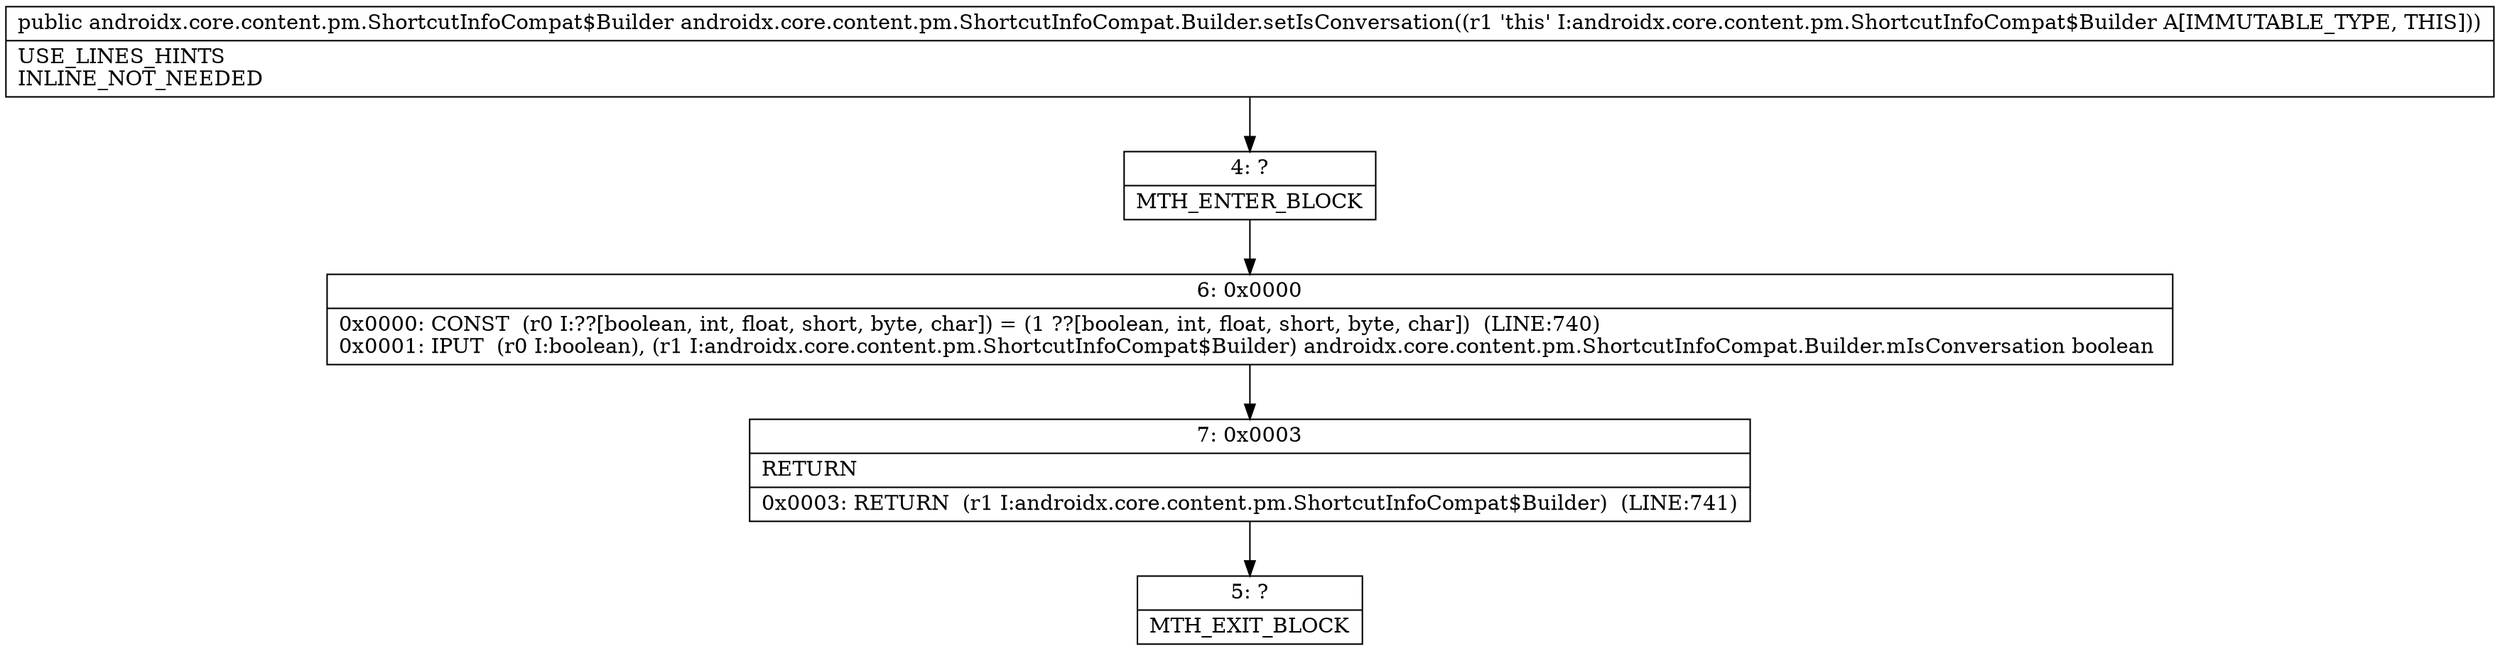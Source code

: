 digraph "CFG forandroidx.core.content.pm.ShortcutInfoCompat.Builder.setIsConversation()Landroidx\/core\/content\/pm\/ShortcutInfoCompat$Builder;" {
Node_4 [shape=record,label="{4\:\ ?|MTH_ENTER_BLOCK\l}"];
Node_6 [shape=record,label="{6\:\ 0x0000|0x0000: CONST  (r0 I:??[boolean, int, float, short, byte, char]) = (1 ??[boolean, int, float, short, byte, char])  (LINE:740)\l0x0001: IPUT  (r0 I:boolean), (r1 I:androidx.core.content.pm.ShortcutInfoCompat$Builder) androidx.core.content.pm.ShortcutInfoCompat.Builder.mIsConversation boolean \l}"];
Node_7 [shape=record,label="{7\:\ 0x0003|RETURN\l|0x0003: RETURN  (r1 I:androidx.core.content.pm.ShortcutInfoCompat$Builder)  (LINE:741)\l}"];
Node_5 [shape=record,label="{5\:\ ?|MTH_EXIT_BLOCK\l}"];
MethodNode[shape=record,label="{public androidx.core.content.pm.ShortcutInfoCompat$Builder androidx.core.content.pm.ShortcutInfoCompat.Builder.setIsConversation((r1 'this' I:androidx.core.content.pm.ShortcutInfoCompat$Builder A[IMMUTABLE_TYPE, THIS]))  | USE_LINES_HINTS\lINLINE_NOT_NEEDED\l}"];
MethodNode -> Node_4;Node_4 -> Node_6;
Node_6 -> Node_7;
Node_7 -> Node_5;
}

